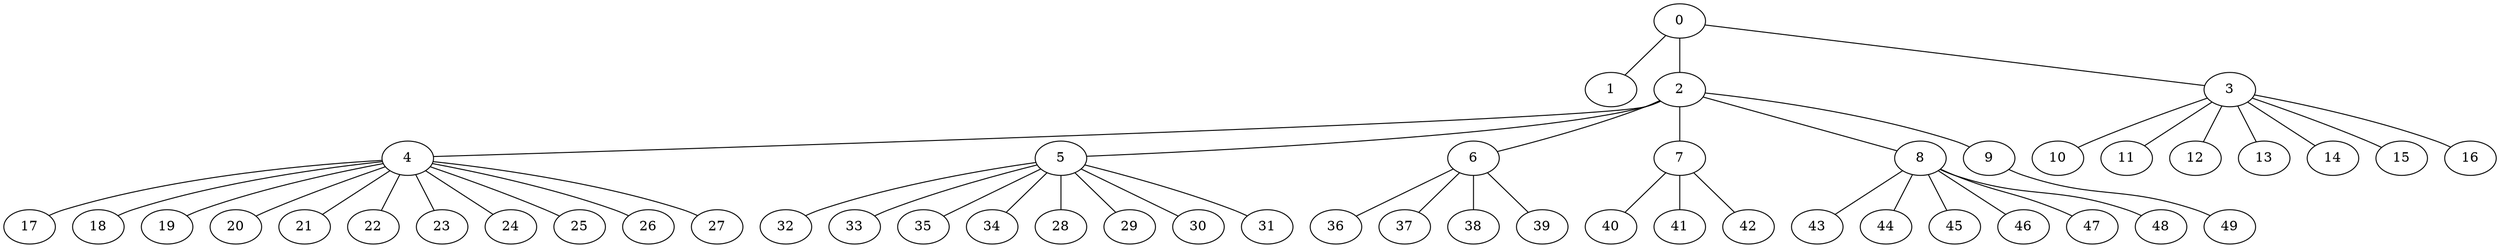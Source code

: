 
graph graphname {
    0 -- 1
0 -- 2
0 -- 3
2 -- 4
2 -- 5
2 -- 6
2 -- 7
2 -- 8
2 -- 9
3 -- 10
3 -- 11
3 -- 12
3 -- 13
3 -- 14
3 -- 15
3 -- 16
4 -- 17
4 -- 18
4 -- 19
4 -- 20
4 -- 21
4 -- 22
4 -- 23
4 -- 24
4 -- 25
4 -- 26
4 -- 27
5 -- 32
5 -- 33
5 -- 35
5 -- 34
5 -- 28
5 -- 29
5 -- 30
5 -- 31
6 -- 36
6 -- 37
6 -- 38
6 -- 39
7 -- 40
7 -- 41
7 -- 42
8 -- 43
8 -- 44
8 -- 45
8 -- 46
8 -- 47
8 -- 48
9 -- 49

}
